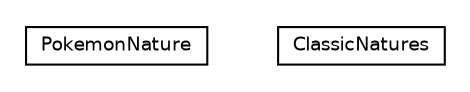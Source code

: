 #!/usr/local/bin/dot
#
# Class diagram 
# Generated by UMLGraph version 5.2 (http://www.umlgraph.org/)
#

digraph G {
	edge [fontname="Helvetica",fontsize=10,labelfontname="Helvetica",labelfontsize=10];
	node [fontname="Helvetica",fontsize=10,shape=plaintext];
	nodesep=0.25;
	ranksep=0.5;
	// org.jpokemon.pmapi.pokemon.nature.PokemonNature
	c225 [label=<<table title="org.jpokemon.pmapi.pokemon.nature.PokemonNature" border="0" cellborder="1" cellspacing="0" cellpadding="2" port="p" href="./PokemonNature.html">
		<tr><td><table border="0" cellspacing="0" cellpadding="1">
<tr><td align="center" balign="center"> PokemonNature </td></tr>
		</table></td></tr>
		</table>>, fontname="Helvetica", fontcolor="black", fontsize=9.0];
	// org.jpokemon.pmapi.pokemon.nature.ClassicNatures
	c226 [label=<<table title="org.jpokemon.pmapi.pokemon.nature.ClassicNatures" border="0" cellborder="1" cellspacing="0" cellpadding="2" port="p" href="./ClassicNatures.html">
		<tr><td><table border="0" cellspacing="0" cellpadding="1">
<tr><td align="center" balign="center"> ClassicNatures </td></tr>
		</table></td></tr>
		</table>>, fontname="Helvetica", fontcolor="black", fontsize=9.0];
}

